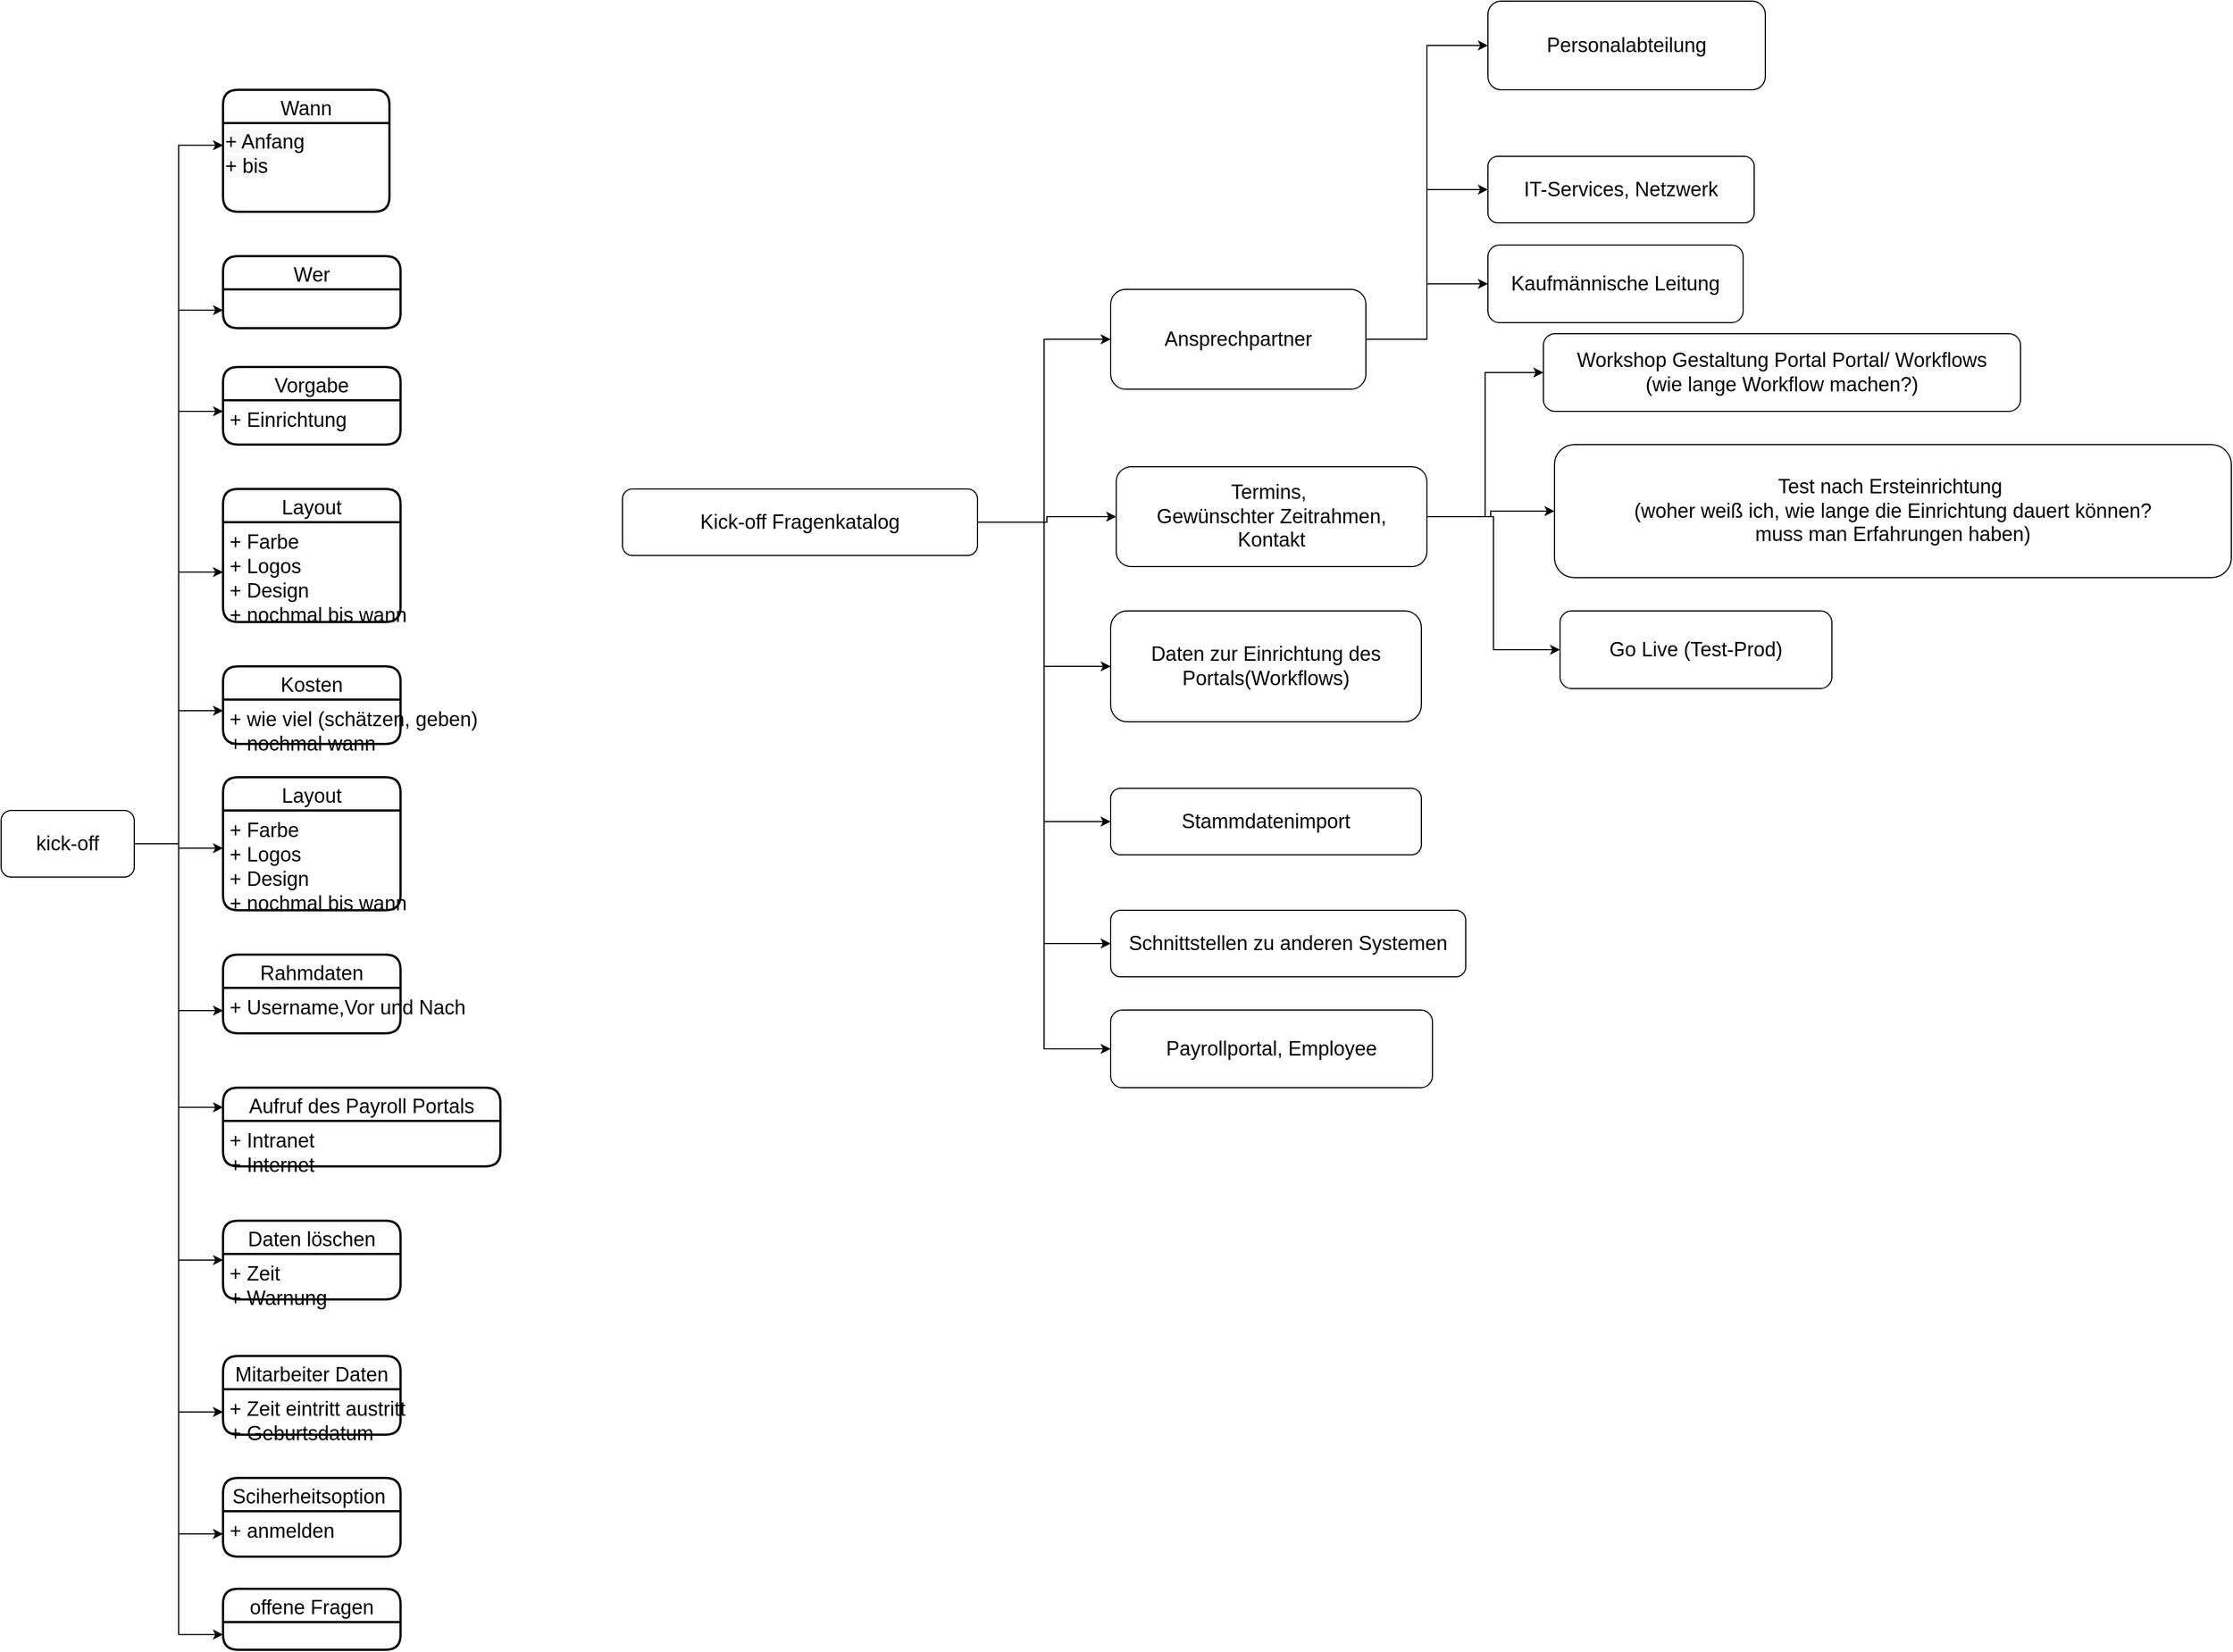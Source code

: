 <mxfile version="13.10.0" type="github">
  <diagram id="b3nM-uWUJkLZfT_GbLBI" name="Page-1">
    <mxGraphModel dx="1422" dy="1969" grid="1" gridSize="10" guides="1" tooltips="1" connect="1" arrows="1" fold="1" page="1" pageScale="1" pageWidth="827" pageHeight="1169" math="0" shadow="0">
      <root>
        <mxCell id="0" />
        <mxCell id="1" parent="0" />
        <mxCell id="AcxDM_mVUxx4Y-OriM8n-49" style="edgeStyle=orthogonalEdgeStyle;rounded=0;orthogonalLoop=1;jettySize=auto;html=1;entryX=0;entryY=0.25;entryDx=0;entryDy=0;fontSize=18;" parent="1" source="AcxDM_mVUxx4Y-OriM8n-1" target="AcxDM_mVUxx4Y-OriM8n-15" edge="1">
          <mxGeometry relative="1" as="geometry" />
        </mxCell>
        <mxCell id="AcxDM_mVUxx4Y-OriM8n-50" style="edgeStyle=orthogonalEdgeStyle;rounded=0;orthogonalLoop=1;jettySize=auto;html=1;exitX=1;exitY=0.5;exitDx=0;exitDy=0;entryX=0;entryY=0.75;entryDx=0;entryDy=0;fontSize=18;" parent="1" source="AcxDM_mVUxx4Y-OriM8n-1" target="AcxDM_mVUxx4Y-OriM8n-5" edge="1">
          <mxGeometry relative="1" as="geometry" />
        </mxCell>
        <mxCell id="AcxDM_mVUxx4Y-OriM8n-51" style="edgeStyle=orthogonalEdgeStyle;rounded=0;orthogonalLoop=1;jettySize=auto;html=1;exitX=1;exitY=0.5;exitDx=0;exitDy=0;entryX=0;entryY=0.25;entryDx=0;entryDy=0;fontSize=18;" parent="1" source="AcxDM_mVUxx4Y-OriM8n-1" target="AcxDM_mVUxx4Y-OriM8n-17" edge="1">
          <mxGeometry relative="1" as="geometry" />
        </mxCell>
        <mxCell id="AcxDM_mVUxx4Y-OriM8n-52" style="edgeStyle=orthogonalEdgeStyle;rounded=0;orthogonalLoop=1;jettySize=auto;html=1;exitX=1;exitY=0.5;exitDx=0;exitDy=0;entryX=0;entryY=0.5;entryDx=0;entryDy=0;fontSize=18;" parent="1" source="AcxDM_mVUxx4Y-OriM8n-1" target="AcxDM_mVUxx4Y-OriM8n-23" edge="1">
          <mxGeometry relative="1" as="geometry" />
        </mxCell>
        <mxCell id="AcxDM_mVUxx4Y-OriM8n-53" style="edgeStyle=orthogonalEdgeStyle;rounded=0;orthogonalLoop=1;jettySize=auto;html=1;exitX=1;exitY=0.5;exitDx=0;exitDy=0;entryX=0;entryY=0.25;entryDx=0;entryDy=0;fontSize=18;" parent="1" source="AcxDM_mVUxx4Y-OriM8n-1" target="AcxDM_mVUxx4Y-OriM8n-26" edge="1">
          <mxGeometry relative="1" as="geometry" />
        </mxCell>
        <mxCell id="AcxDM_mVUxx4Y-OriM8n-54" style="edgeStyle=orthogonalEdgeStyle;rounded=0;orthogonalLoop=1;jettySize=auto;html=1;exitX=1;exitY=0.5;exitDx=0;exitDy=0;entryX=0;entryY=0.378;entryDx=0;entryDy=0;entryPerimeter=0;fontSize=18;" parent="1" source="AcxDM_mVUxx4Y-OriM8n-1" target="AcxDM_mVUxx4Y-OriM8n-28" edge="1">
          <mxGeometry relative="1" as="geometry" />
        </mxCell>
        <mxCell id="AcxDM_mVUxx4Y-OriM8n-55" style="edgeStyle=orthogonalEdgeStyle;rounded=0;orthogonalLoop=1;jettySize=auto;html=1;exitX=1;exitY=0.5;exitDx=0;exitDy=0;entryX=0;entryY=0.5;entryDx=0;entryDy=0;fontSize=18;" parent="1" source="AcxDM_mVUxx4Y-OriM8n-1" target="AcxDM_mVUxx4Y-OriM8n-33" edge="1">
          <mxGeometry relative="1" as="geometry" />
        </mxCell>
        <mxCell id="AcxDM_mVUxx4Y-OriM8n-56" style="edgeStyle=orthogonalEdgeStyle;rounded=0;orthogonalLoop=1;jettySize=auto;html=1;exitX=1;exitY=0.5;exitDx=0;exitDy=0;entryX=0;entryY=0.25;entryDx=0;entryDy=0;fontSize=18;" parent="1" source="AcxDM_mVUxx4Y-OriM8n-1" target="AcxDM_mVUxx4Y-OriM8n-34" edge="1">
          <mxGeometry relative="1" as="geometry" />
        </mxCell>
        <mxCell id="AcxDM_mVUxx4Y-OriM8n-57" style="edgeStyle=orthogonalEdgeStyle;rounded=0;orthogonalLoop=1;jettySize=auto;html=1;exitX=1;exitY=0.5;exitDx=0;exitDy=0;entryX=0;entryY=0.5;entryDx=0;entryDy=0;fontSize=18;" parent="1" source="AcxDM_mVUxx4Y-OriM8n-1" target="AcxDM_mVUxx4Y-OriM8n-38" edge="1">
          <mxGeometry relative="1" as="geometry" />
        </mxCell>
        <mxCell id="AcxDM_mVUxx4Y-OriM8n-58" style="edgeStyle=orthogonalEdgeStyle;rounded=0;orthogonalLoop=1;jettySize=auto;html=1;exitX=1;exitY=0.5;exitDx=0;exitDy=0;entryX=0;entryY=0.5;entryDx=0;entryDy=0;fontSize=18;" parent="1" source="AcxDM_mVUxx4Y-OriM8n-1" target="AcxDM_mVUxx4Y-OriM8n-41" edge="1">
          <mxGeometry relative="1" as="geometry" />
        </mxCell>
        <mxCell id="AcxDM_mVUxx4Y-OriM8n-59" style="edgeStyle=orthogonalEdgeStyle;rounded=0;orthogonalLoop=1;jettySize=auto;html=1;exitX=1;exitY=0.5;exitDx=0;exitDy=0;entryX=0;entryY=0.5;entryDx=0;entryDy=0;fontSize=18;" parent="1" source="AcxDM_mVUxx4Y-OriM8n-1" target="AcxDM_mVUxx4Y-OriM8n-46" edge="1">
          <mxGeometry relative="1" as="geometry" />
        </mxCell>
        <mxCell id="AcxDM_mVUxx4Y-OriM8n-60" style="edgeStyle=orthogonalEdgeStyle;rounded=0;orthogonalLoop=1;jettySize=auto;html=1;exitX=1;exitY=0.5;exitDx=0;exitDy=0;entryX=0;entryY=0.75;entryDx=0;entryDy=0;fontSize=18;" parent="1" source="AcxDM_mVUxx4Y-OriM8n-1" target="AcxDM_mVUxx4Y-OriM8n-18" edge="1">
          <mxGeometry relative="1" as="geometry" />
        </mxCell>
        <mxCell id="AcxDM_mVUxx4Y-OriM8n-1" value="&lt;font style=&quot;font-size: 18px;&quot;&gt;kick-off&lt;/font&gt;" style="rounded=1;whiteSpace=wrap;html=1;fontSize=18;" parent="1" vertex="1">
          <mxGeometry x="80" y="180" width="120" height="60" as="geometry" />
        </mxCell>
        <mxCell id="AcxDM_mVUxx4Y-OriM8n-5" value="Wer" style="swimlane;childLayout=stackLayout;horizontal=1;startSize=30;horizontalStack=0;rounded=1;fontSize=18;fontStyle=0;strokeWidth=2;resizeParent=0;resizeLast=1;shadow=0;dashed=0;align=center;" parent="1" vertex="1">
          <mxGeometry x="280" y="-320" width="160" height="65" as="geometry" />
        </mxCell>
        <mxCell id="AcxDM_mVUxx4Y-OriM8n-7" value="Wann" style="swimlane;childLayout=stackLayout;horizontal=1;startSize=30;horizontalStack=0;rounded=1;fontSize=18;fontStyle=0;strokeWidth=2;resizeParent=0;resizeLast=1;shadow=0;dashed=0;align=center;" parent="1" vertex="1">
          <mxGeometry x="280" y="-470" width="150" height="110" as="geometry" />
        </mxCell>
        <mxCell id="AcxDM_mVUxx4Y-OriM8n-15" value="&lt;span style=&quot;color: rgb(0, 0, 0); font-family: helvetica; font-size: 18px; font-style: normal; font-weight: 400; letter-spacing: normal; text-align: left; text-indent: 0px; text-transform: none; word-spacing: 0px; background-color: rgb(248, 249, 250); display: inline; float: none;&quot;&gt;+ Anfang&lt;/span&gt;&lt;br style=&quot;padding: 0px; margin: 0px; color: rgb(0, 0, 0); font-family: helvetica; font-size: 18px; font-style: normal; font-weight: 400; letter-spacing: normal; text-align: left; text-indent: 0px; text-transform: none; word-spacing: 0px; background-color: rgb(248, 249, 250);&quot;&gt;&lt;span style=&quot;color: rgb(0, 0, 0); font-family: helvetica; font-size: 18px; font-style: normal; font-weight: 400; letter-spacing: normal; text-align: left; text-indent: 0px; text-transform: none; word-spacing: 0px; background-color: rgb(248, 249, 250); display: inline; float: none;&quot;&gt;+ bis&lt;/span&gt;" style="text;whiteSpace=wrap;html=1;fontSize=18;" parent="AcxDM_mVUxx4Y-OriM8n-7" vertex="1">
          <mxGeometry y="30" width="150" height="80" as="geometry" />
        </mxCell>
        <mxCell id="AcxDM_mVUxx4Y-OriM8n-16" value="Vorgabe" style="swimlane;childLayout=stackLayout;horizontal=1;startSize=30;horizontalStack=0;rounded=1;fontSize=18;fontStyle=0;strokeWidth=2;resizeParent=0;resizeLast=1;shadow=0;dashed=0;align=center;" parent="1" vertex="1">
          <mxGeometry x="280" y="-220" width="160" height="70" as="geometry" />
        </mxCell>
        <mxCell id="AcxDM_mVUxx4Y-OriM8n-17" value="+ Einrichtung&#xa;" style="align=left;strokeColor=none;fillColor=none;spacingLeft=4;fontSize=18;verticalAlign=top;resizable=0;rotatable=0;part=1;" parent="AcxDM_mVUxx4Y-OriM8n-16" vertex="1">
          <mxGeometry y="30" width="160" height="40" as="geometry" />
        </mxCell>
        <mxCell id="AcxDM_mVUxx4Y-OriM8n-18" value="offene Fragen" style="swimlane;childLayout=stackLayout;horizontal=1;startSize=30;horizontalStack=0;rounded=1;fontSize=18;fontStyle=0;strokeWidth=2;resizeParent=0;resizeLast=1;shadow=0;dashed=0;align=center;" parent="1" vertex="1">
          <mxGeometry x="280" y="882" width="160" height="55" as="geometry" />
        </mxCell>
        <mxCell id="AcxDM_mVUxx4Y-OriM8n-22" value="Layout" style="swimlane;childLayout=stackLayout;horizontal=1;startSize=30;horizontalStack=0;rounded=1;fontSize=18;fontStyle=0;strokeWidth=2;resizeParent=0;resizeLast=1;shadow=0;dashed=0;align=center;" parent="1" vertex="1">
          <mxGeometry x="280" y="-110" width="160" height="120" as="geometry" />
        </mxCell>
        <mxCell id="AcxDM_mVUxx4Y-OriM8n-23" value="+ Farbe&#xa;+ Logos&#xa;+ Design&#xa;+ nochmal bis wann" style="align=left;strokeColor=none;fillColor=none;spacingLeft=4;fontSize=18;verticalAlign=top;resizable=0;rotatable=0;part=1;" parent="AcxDM_mVUxx4Y-OriM8n-22" vertex="1">
          <mxGeometry y="30" width="160" height="90" as="geometry" />
        </mxCell>
        <mxCell id="AcxDM_mVUxx4Y-OriM8n-25" value="Kosten" style="swimlane;childLayout=stackLayout;horizontal=1;startSize=30;horizontalStack=0;rounded=1;fontSize=18;fontStyle=0;strokeWidth=2;resizeParent=0;resizeLast=1;shadow=0;dashed=0;align=center;" parent="1" vertex="1">
          <mxGeometry x="280" y="50" width="160" height="70" as="geometry" />
        </mxCell>
        <mxCell id="AcxDM_mVUxx4Y-OriM8n-26" value="+ wie viel (schätzen, geben)&#xa;+ nochmal wann" style="align=left;strokeColor=none;fillColor=none;spacingLeft=4;fontSize=18;verticalAlign=top;resizable=0;rotatable=0;part=1;" parent="AcxDM_mVUxx4Y-OriM8n-25" vertex="1">
          <mxGeometry y="30" width="160" height="40" as="geometry" />
        </mxCell>
        <mxCell id="AcxDM_mVUxx4Y-OriM8n-27" value="Layout" style="swimlane;childLayout=stackLayout;horizontal=1;startSize=30;horizontalStack=0;rounded=1;fontSize=18;fontStyle=0;strokeWidth=2;resizeParent=0;resizeLast=1;shadow=0;dashed=0;align=center;" parent="1" vertex="1">
          <mxGeometry x="280" y="150" width="160" height="120" as="geometry" />
        </mxCell>
        <mxCell id="AcxDM_mVUxx4Y-OriM8n-28" value="+ Farbe&#xa;+ Logos&#xa;+ Design&#xa;+ nochmal bis wann" style="align=left;strokeColor=none;fillColor=none;spacingLeft=4;fontSize=18;verticalAlign=top;resizable=0;rotatable=0;part=1;" parent="AcxDM_mVUxx4Y-OriM8n-27" vertex="1">
          <mxGeometry y="30" width="160" height="90" as="geometry" />
        </mxCell>
        <mxCell id="AcxDM_mVUxx4Y-OriM8n-32" value="Rahmdaten" style="swimlane;childLayout=stackLayout;horizontal=1;startSize=30;horizontalStack=0;rounded=1;fontSize=18;fontStyle=0;strokeWidth=2;resizeParent=0;resizeLast=1;shadow=0;dashed=0;align=center;" parent="1" vertex="1">
          <mxGeometry x="280" y="310" width="160" height="71" as="geometry" />
        </mxCell>
        <mxCell id="AcxDM_mVUxx4Y-OriM8n-33" value="+ Username,Vor und Nach&#xa;" style="align=left;strokeColor=none;fillColor=none;spacingLeft=4;fontSize=18;verticalAlign=top;resizable=0;rotatable=0;part=1;" parent="AcxDM_mVUxx4Y-OriM8n-32" vertex="1">
          <mxGeometry y="30" width="160" height="41" as="geometry" />
        </mxCell>
        <mxCell id="AcxDM_mVUxx4Y-OriM8n-34" value="Aufruf des Payroll Portals" style="swimlane;childLayout=stackLayout;horizontal=1;startSize=30;horizontalStack=0;rounded=1;fontSize=18;fontStyle=0;strokeWidth=2;resizeParent=0;resizeLast=1;shadow=0;dashed=0;align=center;" parent="1" vertex="1">
          <mxGeometry x="280" y="430" width="250" height="71" as="geometry" />
        </mxCell>
        <mxCell id="AcxDM_mVUxx4Y-OriM8n-35" value="+ Intranet&#xa;+ Internet&#xa;&#xa;" style="align=left;strokeColor=none;fillColor=none;spacingLeft=4;fontSize=18;verticalAlign=top;resizable=0;rotatable=0;part=1;" parent="AcxDM_mVUxx4Y-OriM8n-34" vertex="1">
          <mxGeometry y="30" width="250" height="41" as="geometry" />
        </mxCell>
        <mxCell id="AcxDM_mVUxx4Y-OriM8n-38" value="Daten löschen" style="swimlane;childLayout=stackLayout;horizontal=1;startSize=30;horizontalStack=0;rounded=1;fontSize=18;fontStyle=0;strokeWidth=2;resizeParent=0;resizeLast=1;shadow=0;dashed=0;align=center;" parent="1" vertex="1">
          <mxGeometry x="280" y="550" width="160" height="71" as="geometry" />
        </mxCell>
        <mxCell id="AcxDM_mVUxx4Y-OriM8n-39" value="+ Zeit&#xa;+ Warnung&#xa;&#xa;" style="align=left;strokeColor=none;fillColor=none;spacingLeft=4;fontSize=18;verticalAlign=top;resizable=0;rotatable=0;part=1;" parent="AcxDM_mVUxx4Y-OriM8n-38" vertex="1">
          <mxGeometry y="30" width="160" height="41" as="geometry" />
        </mxCell>
        <mxCell id="AcxDM_mVUxx4Y-OriM8n-40" value="Mitarbeiter Daten" style="swimlane;childLayout=stackLayout;horizontal=1;startSize=30;horizontalStack=0;rounded=1;fontSize=18;fontStyle=0;strokeWidth=2;resizeParent=0;resizeLast=1;shadow=0;dashed=0;align=center;" parent="1" vertex="1">
          <mxGeometry x="280" y="672" width="160" height="71" as="geometry" />
        </mxCell>
        <mxCell id="AcxDM_mVUxx4Y-OriM8n-41" value="+ Zeit eintritt austritt&#xa;+ Geburtsdatum&#xa;&#xa;" style="align=left;strokeColor=none;fillColor=none;spacingLeft=4;fontSize=18;verticalAlign=top;resizable=0;rotatable=0;part=1;" parent="AcxDM_mVUxx4Y-OriM8n-40" vertex="1">
          <mxGeometry y="30" width="160" height="41" as="geometry" />
        </mxCell>
        <mxCell id="AcxDM_mVUxx4Y-OriM8n-45" value="Sciherheitsoption " style="swimlane;childLayout=stackLayout;horizontal=1;startSize=30;horizontalStack=0;rounded=1;fontSize=18;fontStyle=0;strokeWidth=2;resizeParent=0;resizeLast=1;shadow=0;dashed=0;align=center;" parent="1" vertex="1">
          <mxGeometry x="280" y="782" width="160" height="71" as="geometry" />
        </mxCell>
        <mxCell id="AcxDM_mVUxx4Y-OriM8n-46" value="+ anmelden" style="align=left;strokeColor=none;fillColor=none;spacingLeft=4;fontSize=18;verticalAlign=top;resizable=0;rotatable=0;part=1;" parent="AcxDM_mVUxx4Y-OriM8n-45" vertex="1">
          <mxGeometry y="30" width="160" height="41" as="geometry" />
        </mxCell>
        <mxCell id="krnSTrBuLFelM3X9hXQ2-1" style="edgeStyle=orthogonalEdgeStyle;rounded=0;orthogonalLoop=1;jettySize=auto;html=1;fontSize=18;" edge="1" parent="1" source="wHNJylQBOaRW4k9Dnt0R-1" target="wHNJylQBOaRW4k9Dnt0R-2">
          <mxGeometry relative="1" as="geometry" />
        </mxCell>
        <mxCell id="krnSTrBuLFelM3X9hXQ2-2" style="edgeStyle=orthogonalEdgeStyle;rounded=0;orthogonalLoop=1;jettySize=auto;html=1;entryX=0;entryY=0.5;entryDx=0;entryDy=0;fontSize=18;" edge="1" parent="1" source="wHNJylQBOaRW4k9Dnt0R-1" target="wHNJylQBOaRW4k9Dnt0R-3">
          <mxGeometry relative="1" as="geometry" />
        </mxCell>
        <mxCell id="krnSTrBuLFelM3X9hXQ2-3" style="edgeStyle=orthogonalEdgeStyle;rounded=0;orthogonalLoop=1;jettySize=auto;html=1;entryX=0;entryY=0.5;entryDx=0;entryDy=0;fontSize=18;" edge="1" parent="1" source="wHNJylQBOaRW4k9Dnt0R-1" target="wHNJylQBOaRW4k9Dnt0R-4">
          <mxGeometry relative="1" as="geometry" />
        </mxCell>
        <mxCell id="krnSTrBuLFelM3X9hXQ2-4" style="edgeStyle=orthogonalEdgeStyle;rounded=0;orthogonalLoop=1;jettySize=auto;html=1;entryX=0;entryY=0.5;entryDx=0;entryDy=0;fontSize=18;" edge="1" parent="1" source="wHNJylQBOaRW4k9Dnt0R-1" target="wHNJylQBOaRW4k9Dnt0R-5">
          <mxGeometry relative="1" as="geometry" />
        </mxCell>
        <mxCell id="krnSTrBuLFelM3X9hXQ2-5" style="edgeStyle=orthogonalEdgeStyle;rounded=0;orthogonalLoop=1;jettySize=auto;html=1;entryX=0;entryY=0.5;entryDx=0;entryDy=0;fontSize=18;" edge="1" parent="1" source="wHNJylQBOaRW4k9Dnt0R-1" target="wHNJylQBOaRW4k9Dnt0R-6">
          <mxGeometry relative="1" as="geometry" />
        </mxCell>
        <mxCell id="krnSTrBuLFelM3X9hXQ2-7" style="edgeStyle=orthogonalEdgeStyle;rounded=0;orthogonalLoop=1;jettySize=auto;html=1;entryX=0;entryY=0.5;entryDx=0;entryDy=0;fontSize=18;" edge="1" parent="1" source="wHNJylQBOaRW4k9Dnt0R-1" target="krnSTrBuLFelM3X9hXQ2-6">
          <mxGeometry relative="1" as="geometry" />
        </mxCell>
        <mxCell id="wHNJylQBOaRW4k9Dnt0R-1" value="Kick-off Fragenkatalog" style="rounded=1;whiteSpace=wrap;html=1;fontSize=18;" parent="1" vertex="1">
          <mxGeometry x="640" y="-110" width="320" height="60" as="geometry" />
        </mxCell>
        <mxCell id="krnSTrBuLFelM3X9hXQ2-15" style="edgeStyle=orthogonalEdgeStyle;rounded=0;orthogonalLoop=1;jettySize=auto;html=1;entryX=0;entryY=0.5;entryDx=0;entryDy=0;fontSize=18;" edge="1" parent="1" source="wHNJylQBOaRW4k9Dnt0R-2" target="krnSTrBuLFelM3X9hXQ2-14">
          <mxGeometry relative="1" as="geometry" />
        </mxCell>
        <mxCell id="krnSTrBuLFelM3X9hXQ2-17" style="edgeStyle=orthogonalEdgeStyle;rounded=0;orthogonalLoop=1;jettySize=auto;html=1;fontSize=18;" edge="1" parent="1" source="wHNJylQBOaRW4k9Dnt0R-2" target="krnSTrBuLFelM3X9hXQ2-16">
          <mxGeometry relative="1" as="geometry" />
        </mxCell>
        <mxCell id="krnSTrBuLFelM3X9hXQ2-19" style="edgeStyle=orthogonalEdgeStyle;rounded=0;orthogonalLoop=1;jettySize=auto;html=1;entryX=0;entryY=0.5;entryDx=0;entryDy=0;fontSize=18;" edge="1" parent="1" source="wHNJylQBOaRW4k9Dnt0R-2" target="krnSTrBuLFelM3X9hXQ2-18">
          <mxGeometry relative="1" as="geometry" />
        </mxCell>
        <mxCell id="wHNJylQBOaRW4k9Dnt0R-2" value="Termins,&amp;nbsp;&lt;br style=&quot;font-size: 18px;&quot;&gt;Gewünschter Zeitrahmen,&lt;br style=&quot;font-size: 18px;&quot;&gt;Kontakt" style="rounded=1;whiteSpace=wrap;html=1;fontSize=18;" parent="1" vertex="1">
          <mxGeometry x="1085" y="-130" width="280" height="90" as="geometry" />
        </mxCell>
        <mxCell id="wHNJylQBOaRW4k9Dnt0R-3" value="Daten zur Einrichtung des Portals(Workflows)" style="rounded=1;whiteSpace=wrap;html=1;fontSize=18;" parent="1" vertex="1">
          <mxGeometry x="1080" width="280" height="100" as="geometry" />
        </mxCell>
        <mxCell id="wHNJylQBOaRW4k9Dnt0R-4" value="Stammdatenimport" style="rounded=1;whiteSpace=wrap;html=1;fontSize=18;" parent="1" vertex="1">
          <mxGeometry x="1080" y="160" width="280" height="60" as="geometry" />
        </mxCell>
        <mxCell id="wHNJylQBOaRW4k9Dnt0R-5" value="Schnittstellen zu anderen Systemen" style="rounded=1;whiteSpace=wrap;html=1;fontSize=18;" parent="1" vertex="1">
          <mxGeometry x="1080" y="270" width="320" height="60" as="geometry" />
        </mxCell>
        <mxCell id="wHNJylQBOaRW4k9Dnt0R-6" value="Payrollportal, Employee" style="rounded=1;whiteSpace=wrap;html=1;fontSize=18;" parent="1" vertex="1">
          <mxGeometry x="1080" y="360" width="290" height="70" as="geometry" />
        </mxCell>
        <mxCell id="krnSTrBuLFelM3X9hXQ2-9" style="edgeStyle=orthogonalEdgeStyle;rounded=0;orthogonalLoop=1;jettySize=auto;html=1;entryX=0;entryY=0.5;entryDx=0;entryDy=0;fontSize=18;" edge="1" parent="1" source="krnSTrBuLFelM3X9hXQ2-6" target="krnSTrBuLFelM3X9hXQ2-8">
          <mxGeometry relative="1" as="geometry" />
        </mxCell>
        <mxCell id="krnSTrBuLFelM3X9hXQ2-11" style="edgeStyle=orthogonalEdgeStyle;rounded=0;orthogonalLoop=1;jettySize=auto;html=1;entryX=0;entryY=0.5;entryDx=0;entryDy=0;fontSize=18;" edge="1" parent="1" source="krnSTrBuLFelM3X9hXQ2-6" target="krnSTrBuLFelM3X9hXQ2-10">
          <mxGeometry relative="1" as="geometry" />
        </mxCell>
        <mxCell id="krnSTrBuLFelM3X9hXQ2-13" style="edgeStyle=orthogonalEdgeStyle;rounded=0;orthogonalLoop=1;jettySize=auto;html=1;fontSize=18;" edge="1" parent="1" source="krnSTrBuLFelM3X9hXQ2-6" target="krnSTrBuLFelM3X9hXQ2-12">
          <mxGeometry relative="1" as="geometry" />
        </mxCell>
        <mxCell id="krnSTrBuLFelM3X9hXQ2-6" value="Ansprechpartner" style="rounded=1;whiteSpace=wrap;html=1;fontSize=18;" vertex="1" parent="1">
          <mxGeometry x="1080" y="-290" width="230" height="90" as="geometry" />
        </mxCell>
        <mxCell id="krnSTrBuLFelM3X9hXQ2-8" value="Personalabteilung" style="rounded=1;whiteSpace=wrap;html=1;fontSize=18;" vertex="1" parent="1">
          <mxGeometry x="1420" y="-550" width="250" height="80" as="geometry" />
        </mxCell>
        <mxCell id="krnSTrBuLFelM3X9hXQ2-10" value="IT-Services, Netzwerk" style="rounded=1;whiteSpace=wrap;html=1;fontSize=18;" vertex="1" parent="1">
          <mxGeometry x="1420" y="-410" width="240" height="60" as="geometry" />
        </mxCell>
        <mxCell id="krnSTrBuLFelM3X9hXQ2-12" value="Kaufmännische Leitung" style="rounded=1;whiteSpace=wrap;html=1;fontSize=18;" vertex="1" parent="1">
          <mxGeometry x="1420" y="-330" width="230" height="70" as="geometry" />
        </mxCell>
        <mxCell id="krnSTrBuLFelM3X9hXQ2-14" value="Workshop Gestaltung Portal Portal/ Workflows&lt;br&gt;(wie lange Workflow machen?)" style="rounded=1;whiteSpace=wrap;html=1;fontSize=18;" vertex="1" parent="1">
          <mxGeometry x="1470" y="-250" width="430" height="70" as="geometry" />
        </mxCell>
        <mxCell id="krnSTrBuLFelM3X9hXQ2-16" value="Test nach Ersteinrichtung&amp;nbsp;&lt;br&gt;(woher weiß ich, wie lange die Einrichtung dauert können?&lt;br&gt;muss man Erfahrungen haben)" style="rounded=1;whiteSpace=wrap;html=1;fontSize=18;" vertex="1" parent="1">
          <mxGeometry x="1480" y="-150" width="610" height="120" as="geometry" />
        </mxCell>
        <mxCell id="krnSTrBuLFelM3X9hXQ2-18" value="Go Live (Test-Prod)" style="rounded=1;whiteSpace=wrap;html=1;fontSize=18;" vertex="1" parent="1">
          <mxGeometry x="1485" width="245" height="70" as="geometry" />
        </mxCell>
      </root>
    </mxGraphModel>
  </diagram>
</mxfile>
